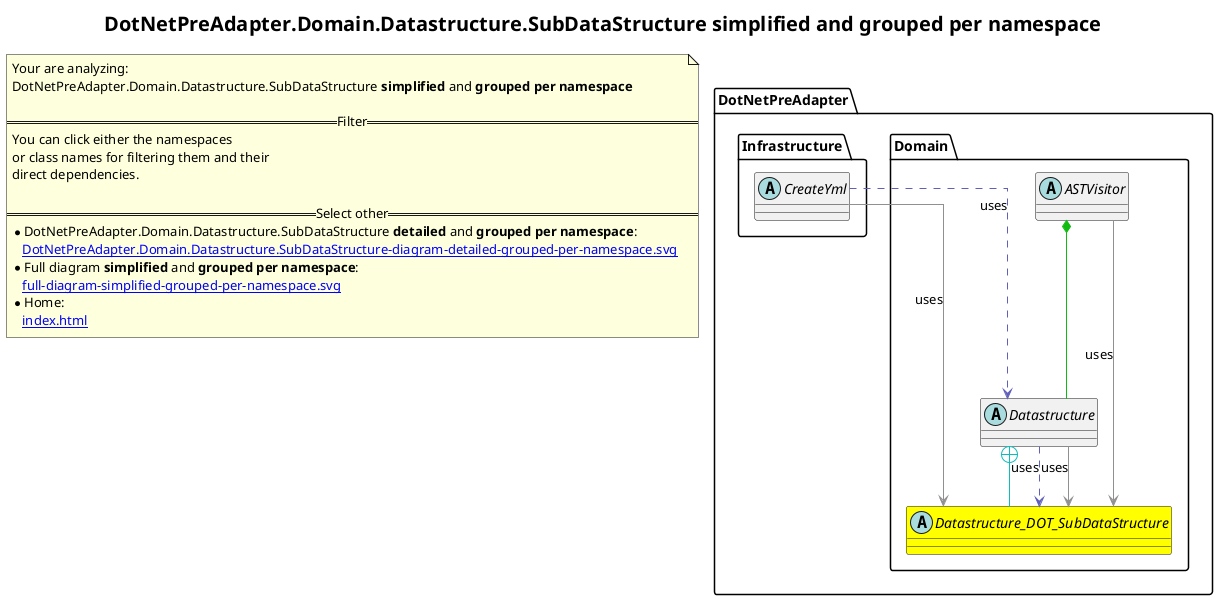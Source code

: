@startuml
skinparam linetype ortho
title <size:20>DotNetPreAdapter.Domain.Datastructure.SubDataStructure **simplified** and **grouped per namespace**</size>
note "Your are analyzing:\nDotNetPreAdapter.Domain.Datastructure.SubDataStructure **simplified** and **grouped per namespace**\n\n==Filter==\nYou can click either the namespaces \nor class names for filtering them and their\ndirect dependencies.\n\n==Select other==\n* DotNetPreAdapter.Domain.Datastructure.SubDataStructure **detailed** and **grouped per namespace**:\n   [[DotNetPreAdapter.Domain.Datastructure.SubDataStructure-diagram-detailed-grouped-per-namespace.svg]]\n* Full diagram **simplified** and **grouped per namespace**:\n   [[full-diagram-simplified-grouped-per-namespace.svg]]\n* Home:\n   [[index.html]]" as FloatingNote
namespace DotNetPreAdapter [[DotNetPreAdapter-diagram-simplified-grouped-per-namespace.svg]] {
namespace DotNetPreAdapter.Domain [[DotNetPreAdapter.Domain-diagram-simplified-grouped-per-namespace.svg]] {
  abstract class DotNetPreAdapter.Domain.Datastructure_DOT_SubDataStructure [[DotNetPreAdapter.Domain.Datastructure.SubDataStructure-diagram-simplified-grouped-per-namespace.svg]] #yellow {
  }
  abstract class DotNetPreAdapter.Domain.Datastructure [[DotNetPreAdapter.Domain.Datastructure-diagram-simplified-grouped-per-namespace.svg]]  {
  }
  abstract class DotNetPreAdapter.Domain.ASTVisitor [[DotNetPreAdapter.Domain.ASTVisitor-diagram-simplified-grouped-per-namespace.svg]]  {
  }
'Compared namespace DotNetPreAdapter.Domain [[DotNetPreAdapter.Domain-diagram-simplified-grouped-per-namespace.svg]] { with last element of   }
' Closing all previous_sub_namespace_list namespace None because file analysis is finished.
' Closing namespace Domain
}
' Closing namespace DotNetPreAdapter
}
namespace DotNetPreAdapter [[DotNetPreAdapter-diagram-simplified-grouped-per-namespace.svg]] {
namespace DotNetPreAdapter.Infrastructure [[DotNetPreAdapter.Infrastructure-diagram-simplified-grouped-per-namespace.svg]] {
  abstract class DotNetPreAdapter.Infrastructure.CreateYml [[DotNetPreAdapter.Infrastructure.CreateYml-diagram-simplified-grouped-per-namespace.svg]]  {
  }
'Compared namespace DotNetPreAdapter.Infrastructure [[DotNetPreAdapter.Infrastructure-diagram-simplified-grouped-per-namespace.svg]] { with last element of   }
' Closing all previous_sub_namespace_list namespace None because file analysis is finished.
' Closing namespace Infrastructure
}
' Closing namespace DotNetPreAdapter
}
 ' *************************************** 
 ' *************************************** 
 ' *************************************** 
' Class relations extracted from namespace:
' DotNetPreAdapter.Domain
DotNetPreAdapter.Domain.Datastructure +-[#10BBBB]- DotNetPreAdapter.Domain.Datastructure_DOT_SubDataStructure 
DotNetPreAdapter.Domain.Datastructure .[#6060BB].> DotNetPreAdapter.Domain.Datastructure_DOT_SubDataStructure  : uses 
DotNetPreAdapter.Domain.Datastructure -[#909090]-> DotNetPreAdapter.Domain.Datastructure_DOT_SubDataStructure  : uses 
DotNetPreAdapter.Domain.ASTVisitor *-[#10BB10]- DotNetPreAdapter.Domain.Datastructure 
DotNetPreAdapter.Domain.ASTVisitor -[#909090]-> DotNetPreAdapter.Domain.Datastructure_DOT_SubDataStructure  : uses 
' Class relations extracted from namespace:
' DotNetPreAdapter.Infrastructure
DotNetPreAdapter.Infrastructure.CreateYml .[#6060BB].> DotNetPreAdapter.Domain.Datastructure  : uses 
DotNetPreAdapter.Infrastructure.CreateYml -[#909090]-> DotNetPreAdapter.Domain.Datastructure_DOT_SubDataStructure  : uses 
@enduml